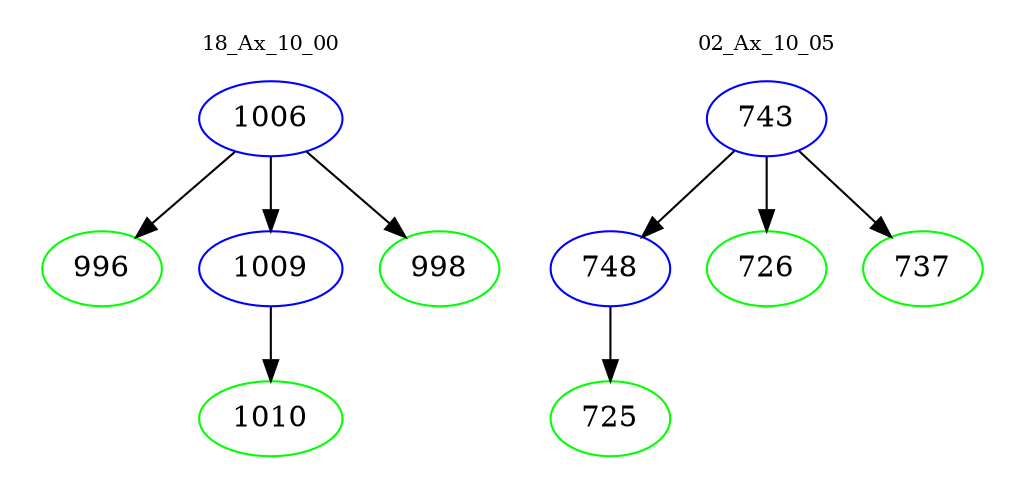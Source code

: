 digraph{
subgraph cluster_0 {
color = white
label = "18_Ax_10_00";
fontsize=10;
T0_1006 [label="1006", color="blue"]
T0_1006 -> T0_996 [color="black"]
T0_996 [label="996", color="green"]
T0_1006 -> T0_1009 [color="black"]
T0_1009 [label="1009", color="blue"]
T0_1009 -> T0_1010 [color="black"]
T0_1010 [label="1010", color="green"]
T0_1006 -> T0_998 [color="black"]
T0_998 [label="998", color="green"]
}
subgraph cluster_1 {
color = white
label = "02_Ax_10_05";
fontsize=10;
T1_743 [label="743", color="blue"]
T1_743 -> T1_748 [color="black"]
T1_748 [label="748", color="blue"]
T1_748 -> T1_725 [color="black"]
T1_725 [label="725", color="green"]
T1_743 -> T1_726 [color="black"]
T1_726 [label="726", color="green"]
T1_743 -> T1_737 [color="black"]
T1_737 [label="737", color="green"]
}
}
